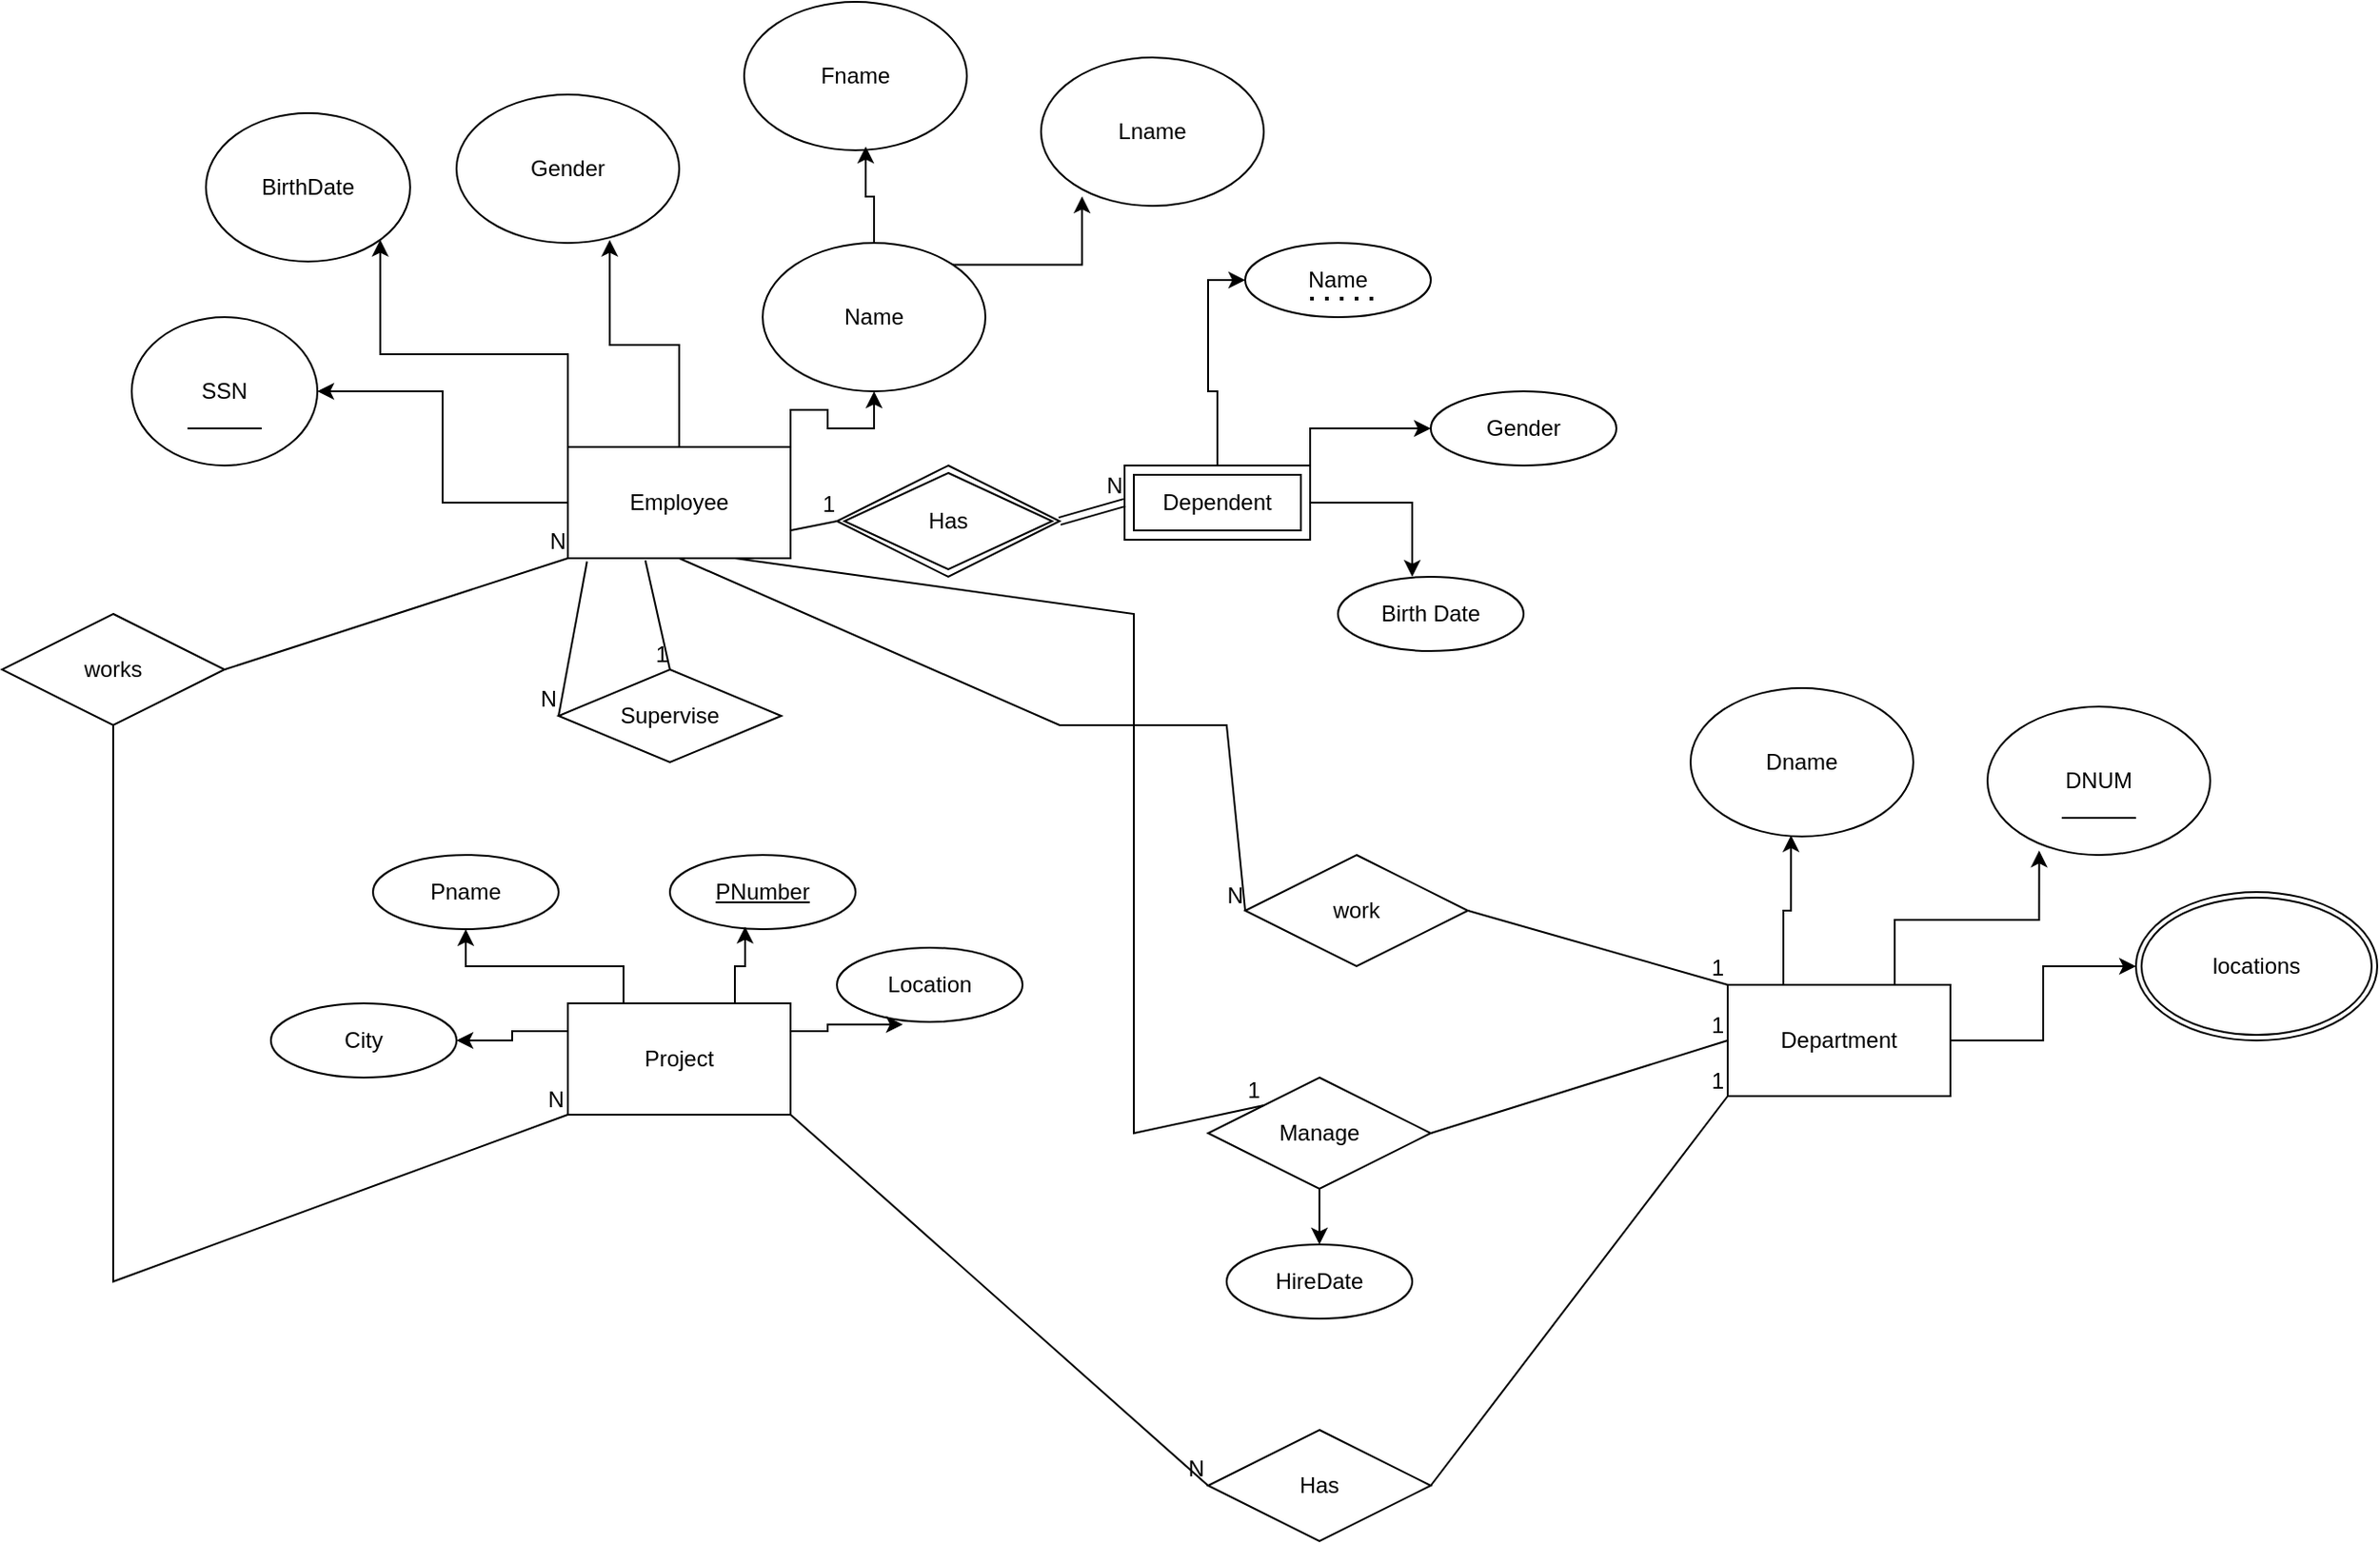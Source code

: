 <mxfile version="24.7.8">
  <diagram name="Page-1" id="-cAbnQsiZovArstY3kUe">
    <mxGraphModel dx="989" dy="581" grid="1" gridSize="10" guides="1" tooltips="1" connect="1" arrows="1" fold="1" page="1" pageScale="1" pageWidth="850" pageHeight="1100" math="0" shadow="0">
      <root>
        <mxCell id="0" />
        <mxCell id="1" parent="0" />
        <mxCell id="nu3MpTfLqzNWPV7ZX4BT-9" style="edgeStyle=orthogonalEdgeStyle;rounded=0;orthogonalLoop=1;jettySize=auto;html=1;exitX=0;exitY=0.5;exitDx=0;exitDy=0;entryX=1;entryY=0.5;entryDx=0;entryDy=0;" edge="1" parent="1" source="nu3MpTfLqzNWPV7ZX4BT-2" target="nu3MpTfLqzNWPV7ZX4BT-6">
          <mxGeometry relative="1" as="geometry" />
        </mxCell>
        <mxCell id="nu3MpTfLqzNWPV7ZX4BT-10" style="edgeStyle=orthogonalEdgeStyle;rounded=0;orthogonalLoop=1;jettySize=auto;html=1;exitX=0;exitY=0;exitDx=0;exitDy=0;entryX=1;entryY=1;entryDx=0;entryDy=0;" edge="1" parent="1" source="nu3MpTfLqzNWPV7ZX4BT-2" target="nu3MpTfLqzNWPV7ZX4BT-3">
          <mxGeometry relative="1" as="geometry" />
        </mxCell>
        <mxCell id="nu3MpTfLqzNWPV7ZX4BT-12" style="edgeStyle=orthogonalEdgeStyle;rounded=0;orthogonalLoop=1;jettySize=auto;html=1;exitX=1;exitY=0;exitDx=0;exitDy=0;entryX=0.5;entryY=1;entryDx=0;entryDy=0;" edge="1" parent="1" source="nu3MpTfLqzNWPV7ZX4BT-2" target="nu3MpTfLqzNWPV7ZX4BT-5">
          <mxGeometry relative="1" as="geometry" />
        </mxCell>
        <mxCell id="nu3MpTfLqzNWPV7ZX4BT-2" value="Employee" style="rounded=0;whiteSpace=wrap;html=1;" vertex="1" parent="1">
          <mxGeometry x="365" y="350" width="120" height="60" as="geometry" />
        </mxCell>
        <mxCell id="nu3MpTfLqzNWPV7ZX4BT-3" value="BirthDate" style="ellipse;whiteSpace=wrap;html=1;" vertex="1" parent="1">
          <mxGeometry x="170" y="170" width="110" height="80" as="geometry" />
        </mxCell>
        <mxCell id="nu3MpTfLqzNWPV7ZX4BT-4" value="Gender" style="ellipse;whiteSpace=wrap;html=1;" vertex="1" parent="1">
          <mxGeometry x="305" y="160" width="120" height="80" as="geometry" />
        </mxCell>
        <mxCell id="nu3MpTfLqzNWPV7ZX4BT-5" value="Name" style="ellipse;whiteSpace=wrap;html=1;" vertex="1" parent="1">
          <mxGeometry x="470" y="240" width="120" height="80" as="geometry" />
        </mxCell>
        <mxCell id="nu3MpTfLqzNWPV7ZX4BT-6" value="SSN" style="ellipse;whiteSpace=wrap;html=1;" vertex="1" parent="1">
          <mxGeometry x="130" y="280" width="100" height="80" as="geometry" />
        </mxCell>
        <mxCell id="nu3MpTfLqzNWPV7ZX4BT-7" value="Fname" style="ellipse;whiteSpace=wrap;html=1;" vertex="1" parent="1">
          <mxGeometry x="460" y="110" width="120" height="80" as="geometry" />
        </mxCell>
        <mxCell id="nu3MpTfLqzNWPV7ZX4BT-8" value="Lname" style="ellipse;whiteSpace=wrap;html=1;" vertex="1" parent="1">
          <mxGeometry x="620" y="140" width="120" height="80" as="geometry" />
        </mxCell>
        <mxCell id="nu3MpTfLqzNWPV7ZX4BT-11" style="edgeStyle=orthogonalEdgeStyle;rounded=0;orthogonalLoop=1;jettySize=auto;html=1;exitX=0.5;exitY=0;exitDx=0;exitDy=0;entryX=0.688;entryY=0.979;entryDx=0;entryDy=0;entryPerimeter=0;" edge="1" parent="1" source="nu3MpTfLqzNWPV7ZX4BT-2" target="nu3MpTfLqzNWPV7ZX4BT-4">
          <mxGeometry relative="1" as="geometry" />
        </mxCell>
        <mxCell id="nu3MpTfLqzNWPV7ZX4BT-13" style="edgeStyle=orthogonalEdgeStyle;rounded=0;orthogonalLoop=1;jettySize=auto;html=1;exitX=0.5;exitY=0;exitDx=0;exitDy=0;entryX=0.546;entryY=0.975;entryDx=0;entryDy=0;entryPerimeter=0;" edge="1" parent="1" source="nu3MpTfLqzNWPV7ZX4BT-5" target="nu3MpTfLqzNWPV7ZX4BT-7">
          <mxGeometry relative="1" as="geometry" />
        </mxCell>
        <mxCell id="nu3MpTfLqzNWPV7ZX4BT-14" style="edgeStyle=orthogonalEdgeStyle;rounded=0;orthogonalLoop=1;jettySize=auto;html=1;exitX=1;exitY=0;exitDx=0;exitDy=0;entryX=0.184;entryY=0.936;entryDx=0;entryDy=0;entryPerimeter=0;" edge="1" parent="1" source="nu3MpTfLqzNWPV7ZX4BT-5" target="nu3MpTfLqzNWPV7ZX4BT-8">
          <mxGeometry relative="1" as="geometry" />
        </mxCell>
        <mxCell id="nu3MpTfLqzNWPV7ZX4BT-25" style="edgeStyle=orthogonalEdgeStyle;rounded=0;orthogonalLoop=1;jettySize=auto;html=1;exitX=1;exitY=0.5;exitDx=0;exitDy=0;" edge="1" parent="1" source="nu3MpTfLqzNWPV7ZX4BT-15" target="nu3MpTfLqzNWPV7ZX4BT-22">
          <mxGeometry relative="1" as="geometry" />
        </mxCell>
        <mxCell id="nu3MpTfLqzNWPV7ZX4BT-15" value="Department" style="rounded=0;whiteSpace=wrap;html=1;" vertex="1" parent="1">
          <mxGeometry x="990" y="640" width="120" height="60" as="geometry" />
        </mxCell>
        <mxCell id="nu3MpTfLqzNWPV7ZX4BT-16" value="Dname" style="ellipse;whiteSpace=wrap;html=1;" vertex="1" parent="1">
          <mxGeometry x="970" y="480" width="120" height="80" as="geometry" />
        </mxCell>
        <mxCell id="nu3MpTfLqzNWPV7ZX4BT-17" value="DNUM" style="ellipse;whiteSpace=wrap;html=1;" vertex="1" parent="1">
          <mxGeometry x="1130" y="490" width="120" height="80" as="geometry" />
        </mxCell>
        <mxCell id="nu3MpTfLqzNWPV7ZX4BT-19" value="" style="endArrow=none;html=1;rounded=0;" edge="1" parent="1">
          <mxGeometry width="50" height="50" relative="1" as="geometry">
            <mxPoint x="160" y="340" as="sourcePoint" />
            <mxPoint x="200" y="340" as="targetPoint" />
          </mxGeometry>
        </mxCell>
        <mxCell id="nu3MpTfLqzNWPV7ZX4BT-20" value="" style="endArrow=none;html=1;rounded=0;" edge="1" parent="1">
          <mxGeometry width="50" height="50" relative="1" as="geometry">
            <mxPoint x="1170" y="550" as="sourcePoint" />
            <mxPoint x="1210" y="550" as="targetPoint" />
          </mxGeometry>
        </mxCell>
        <mxCell id="nu3MpTfLqzNWPV7ZX4BT-22" value="locations" style="ellipse;shape=doubleEllipse;margin=3;whiteSpace=wrap;html=1;align=center;" vertex="1" parent="1">
          <mxGeometry x="1210" y="590" width="130" height="80" as="geometry" />
        </mxCell>
        <mxCell id="nu3MpTfLqzNWPV7ZX4BT-23" style="edgeStyle=orthogonalEdgeStyle;rounded=0;orthogonalLoop=1;jettySize=auto;html=1;exitX=0.25;exitY=0;exitDx=0;exitDy=0;entryX=0.451;entryY=0.992;entryDx=0;entryDy=0;entryPerimeter=0;" edge="1" parent="1" source="nu3MpTfLqzNWPV7ZX4BT-15" target="nu3MpTfLqzNWPV7ZX4BT-16">
          <mxGeometry relative="1" as="geometry" />
        </mxCell>
        <mxCell id="nu3MpTfLqzNWPV7ZX4BT-24" style="edgeStyle=orthogonalEdgeStyle;rounded=0;orthogonalLoop=1;jettySize=auto;html=1;exitX=0.75;exitY=0;exitDx=0;exitDy=0;entryX=0.232;entryY=0.97;entryDx=0;entryDy=0;entryPerimeter=0;" edge="1" parent="1" source="nu3MpTfLqzNWPV7ZX4BT-15" target="nu3MpTfLqzNWPV7ZX4BT-17">
          <mxGeometry relative="1" as="geometry" />
        </mxCell>
        <mxCell id="nu3MpTfLqzNWPV7ZX4BT-33" style="edgeStyle=orthogonalEdgeStyle;rounded=0;orthogonalLoop=1;jettySize=auto;html=1;exitX=0;exitY=0.25;exitDx=0;exitDy=0;entryX=1;entryY=0.5;entryDx=0;entryDy=0;" edge="1" parent="1" source="nu3MpTfLqzNWPV7ZX4BT-26" target="nu3MpTfLqzNWPV7ZX4BT-30">
          <mxGeometry relative="1" as="geometry" />
        </mxCell>
        <mxCell id="nu3MpTfLqzNWPV7ZX4BT-34" style="edgeStyle=orthogonalEdgeStyle;rounded=0;orthogonalLoop=1;jettySize=auto;html=1;exitX=0.25;exitY=0;exitDx=0;exitDy=0;" edge="1" parent="1" source="nu3MpTfLqzNWPV7ZX4BT-26" target="nu3MpTfLqzNWPV7ZX4BT-27">
          <mxGeometry relative="1" as="geometry" />
        </mxCell>
        <mxCell id="nu3MpTfLqzNWPV7ZX4BT-26" value="Project" style="rounded=0;whiteSpace=wrap;html=1;" vertex="1" parent="1">
          <mxGeometry x="365" y="650" width="120" height="60" as="geometry" />
        </mxCell>
        <mxCell id="nu3MpTfLqzNWPV7ZX4BT-27" value="Pname" style="ellipse;whiteSpace=wrap;html=1;align=center;" vertex="1" parent="1">
          <mxGeometry x="260" y="570" width="100" height="40" as="geometry" />
        </mxCell>
        <mxCell id="nu3MpTfLqzNWPV7ZX4BT-29" value="Location" style="ellipse;whiteSpace=wrap;html=1;align=center;" vertex="1" parent="1">
          <mxGeometry x="510" y="620" width="100" height="40" as="geometry" />
        </mxCell>
        <mxCell id="nu3MpTfLqzNWPV7ZX4BT-30" value="City" style="ellipse;whiteSpace=wrap;html=1;align=center;" vertex="1" parent="1">
          <mxGeometry x="205" y="650" width="100" height="40" as="geometry" />
        </mxCell>
        <mxCell id="nu3MpTfLqzNWPV7ZX4BT-31" value="PNumber" style="ellipse;whiteSpace=wrap;html=1;align=center;fontStyle=4;" vertex="1" parent="1">
          <mxGeometry x="420" y="570" width="100" height="40" as="geometry" />
        </mxCell>
        <mxCell id="nu3MpTfLqzNWPV7ZX4BT-35" style="edgeStyle=orthogonalEdgeStyle;rounded=0;orthogonalLoop=1;jettySize=auto;html=1;exitX=0.75;exitY=0;exitDx=0;exitDy=0;entryX=0.405;entryY=0.966;entryDx=0;entryDy=0;entryPerimeter=0;" edge="1" parent="1" source="nu3MpTfLqzNWPV7ZX4BT-26" target="nu3MpTfLqzNWPV7ZX4BT-31">
          <mxGeometry relative="1" as="geometry" />
        </mxCell>
        <mxCell id="nu3MpTfLqzNWPV7ZX4BT-36" style="edgeStyle=orthogonalEdgeStyle;rounded=0;orthogonalLoop=1;jettySize=auto;html=1;exitX=1;exitY=0.25;exitDx=0;exitDy=0;entryX=0.355;entryY=1.035;entryDx=0;entryDy=0;entryPerimeter=0;" edge="1" parent="1" source="nu3MpTfLqzNWPV7ZX4BT-26" target="nu3MpTfLqzNWPV7ZX4BT-29">
          <mxGeometry relative="1" as="geometry" />
        </mxCell>
        <mxCell id="nu3MpTfLqzNWPV7ZX4BT-38" value="works" style="shape=rhombus;perimeter=rhombusPerimeter;whiteSpace=wrap;html=1;align=center;" vertex="1" parent="1">
          <mxGeometry x="60" y="440" width="120" height="60" as="geometry" />
        </mxCell>
        <mxCell id="nu3MpTfLqzNWPV7ZX4BT-47" style="edgeStyle=orthogonalEdgeStyle;rounded=0;orthogonalLoop=1;jettySize=auto;html=1;exitX=0.5;exitY=0;exitDx=0;exitDy=0;entryX=0;entryY=0.5;entryDx=0;entryDy=0;" edge="1" parent="1" source="nu3MpTfLqzNWPV7ZX4BT-42" target="nu3MpTfLqzNWPV7ZX4BT-91">
          <mxGeometry relative="1" as="geometry">
            <mxPoint x="730.0" y="280.0" as="targetPoint" />
          </mxGeometry>
        </mxCell>
        <mxCell id="nu3MpTfLqzNWPV7ZX4BT-48" style="edgeStyle=orthogonalEdgeStyle;rounded=0;orthogonalLoop=1;jettySize=auto;html=1;exitX=1;exitY=0;exitDx=0;exitDy=0;entryX=0;entryY=0.5;entryDx=0;entryDy=0;" edge="1" parent="1" source="nu3MpTfLqzNWPV7ZX4BT-42" target="nu3MpTfLqzNWPV7ZX4BT-45">
          <mxGeometry relative="1" as="geometry" />
        </mxCell>
        <mxCell id="nu3MpTfLqzNWPV7ZX4BT-42" value="Dependent" style="shape=ext;margin=3;double=1;whiteSpace=wrap;html=1;align=center;" vertex="1" parent="1">
          <mxGeometry x="665" y="360" width="100" height="40" as="geometry" />
        </mxCell>
        <mxCell id="nu3MpTfLqzNWPV7ZX4BT-45" value="Gender" style="ellipse;whiteSpace=wrap;html=1;align=center;" vertex="1" parent="1">
          <mxGeometry x="830" y="320" width="100" height="40" as="geometry" />
        </mxCell>
        <mxCell id="nu3MpTfLqzNWPV7ZX4BT-46" value="Birth Date" style="ellipse;whiteSpace=wrap;html=1;align=center;" vertex="1" parent="1">
          <mxGeometry x="780" y="420" width="100" height="40" as="geometry" />
        </mxCell>
        <mxCell id="nu3MpTfLqzNWPV7ZX4BT-49" style="edgeStyle=orthogonalEdgeStyle;rounded=0;orthogonalLoop=1;jettySize=auto;html=1;exitX=1;exitY=0.5;exitDx=0;exitDy=0;entryX=0.4;entryY=0;entryDx=0;entryDy=0;entryPerimeter=0;" edge="1" parent="1" source="nu3MpTfLqzNWPV7ZX4BT-42" target="nu3MpTfLqzNWPV7ZX4BT-46">
          <mxGeometry relative="1" as="geometry" />
        </mxCell>
        <mxCell id="nu3MpTfLqzNWPV7ZX4BT-51" value="Has" style="shape=rhombus;double=1;perimeter=rhombusPerimeter;whiteSpace=wrap;html=1;align=center;" vertex="1" parent="1">
          <mxGeometry x="510" y="360" width="120" height="60" as="geometry" />
        </mxCell>
        <mxCell id="nu3MpTfLqzNWPV7ZX4BT-59" value="" style="shape=link;html=1;rounded=0;entryX=0;entryY=0.5;entryDx=0;entryDy=0;exitX=1;exitY=0.5;exitDx=0;exitDy=0;" edge="1" parent="1" source="nu3MpTfLqzNWPV7ZX4BT-51" target="nu3MpTfLqzNWPV7ZX4BT-42">
          <mxGeometry relative="1" as="geometry">
            <mxPoint x="530" y="460" as="sourcePoint" />
            <mxPoint x="690" y="460" as="targetPoint" />
          </mxGeometry>
        </mxCell>
        <mxCell id="nu3MpTfLqzNWPV7ZX4BT-60" value="N" style="resizable=0;html=1;whiteSpace=wrap;align=right;verticalAlign=bottom;" connectable="0" vertex="1" parent="nu3MpTfLqzNWPV7ZX4BT-59">
          <mxGeometry x="1" relative="1" as="geometry" />
        </mxCell>
        <mxCell id="nu3MpTfLqzNWPV7ZX4BT-61" value="" style="endArrow=none;html=1;rounded=0;entryX=0;entryY=0.5;entryDx=0;entryDy=0;exitX=1;exitY=0.75;exitDx=0;exitDy=0;" edge="1" parent="1" source="nu3MpTfLqzNWPV7ZX4BT-2" target="nu3MpTfLqzNWPV7ZX4BT-51">
          <mxGeometry relative="1" as="geometry">
            <mxPoint x="450" y="460" as="sourcePoint" />
            <mxPoint x="610" y="460" as="targetPoint" />
          </mxGeometry>
        </mxCell>
        <mxCell id="nu3MpTfLqzNWPV7ZX4BT-62" value="1" style="resizable=0;html=1;whiteSpace=wrap;align=right;verticalAlign=bottom;" connectable="0" vertex="1" parent="nu3MpTfLqzNWPV7ZX4BT-61">
          <mxGeometry x="1" relative="1" as="geometry" />
        </mxCell>
        <mxCell id="nu3MpTfLqzNWPV7ZX4BT-70" style="edgeStyle=orthogonalEdgeStyle;rounded=0;orthogonalLoop=1;jettySize=auto;html=1;entryX=0.5;entryY=0;entryDx=0;entryDy=0;" edge="1" parent="1" source="nu3MpTfLqzNWPV7ZX4BT-63" target="nu3MpTfLqzNWPV7ZX4BT-69">
          <mxGeometry relative="1" as="geometry" />
        </mxCell>
        <mxCell id="nu3MpTfLqzNWPV7ZX4BT-63" value="Manage" style="shape=rhombus;perimeter=rhombusPerimeter;whiteSpace=wrap;html=1;align=center;" vertex="1" parent="1">
          <mxGeometry x="710" y="690" width="120" height="60" as="geometry" />
        </mxCell>
        <mxCell id="nu3MpTfLqzNWPV7ZX4BT-65" value="" style="endArrow=none;html=1;rounded=0;entryX=0;entryY=0.5;entryDx=0;entryDy=0;exitX=1;exitY=0.5;exitDx=0;exitDy=0;" edge="1" parent="1" source="nu3MpTfLqzNWPV7ZX4BT-63" target="nu3MpTfLqzNWPV7ZX4BT-15">
          <mxGeometry relative="1" as="geometry">
            <mxPoint x="750" y="690" as="sourcePoint" />
            <mxPoint x="910" y="690" as="targetPoint" />
          </mxGeometry>
        </mxCell>
        <mxCell id="nu3MpTfLqzNWPV7ZX4BT-66" value="1" style="resizable=0;html=1;whiteSpace=wrap;align=right;verticalAlign=bottom;" connectable="0" vertex="1" parent="nu3MpTfLqzNWPV7ZX4BT-65">
          <mxGeometry x="1" relative="1" as="geometry" />
        </mxCell>
        <mxCell id="nu3MpTfLqzNWPV7ZX4BT-67" value="" style="endArrow=none;html=1;rounded=0;exitX=0.75;exitY=1;exitDx=0;exitDy=0;entryX=0;entryY=0;entryDx=0;entryDy=0;" edge="1" parent="1" source="nu3MpTfLqzNWPV7ZX4BT-2" target="nu3MpTfLqzNWPV7ZX4BT-63">
          <mxGeometry relative="1" as="geometry">
            <mxPoint x="620" y="470" as="sourcePoint" />
            <mxPoint x="780" y="470" as="targetPoint" />
            <Array as="points">
              <mxPoint x="670" y="440" />
              <mxPoint x="670" y="470" />
              <mxPoint x="670" y="720" />
            </Array>
          </mxGeometry>
        </mxCell>
        <mxCell id="nu3MpTfLqzNWPV7ZX4BT-68" value="1" style="resizable=0;html=1;whiteSpace=wrap;align=right;verticalAlign=bottom;" connectable="0" vertex="1" parent="nu3MpTfLqzNWPV7ZX4BT-67">
          <mxGeometry x="1" relative="1" as="geometry" />
        </mxCell>
        <mxCell id="nu3MpTfLqzNWPV7ZX4BT-69" value="HireDate" style="ellipse;whiteSpace=wrap;html=1;align=center;" vertex="1" parent="1">
          <mxGeometry x="720" y="780" width="100" height="40" as="geometry" />
        </mxCell>
        <mxCell id="nu3MpTfLqzNWPV7ZX4BT-71" value="work" style="shape=rhombus;perimeter=rhombusPerimeter;whiteSpace=wrap;html=1;align=center;" vertex="1" parent="1">
          <mxGeometry x="730" y="570" width="120" height="60" as="geometry" />
        </mxCell>
        <mxCell id="nu3MpTfLqzNWPV7ZX4BT-72" value="" style="endArrow=none;html=1;rounded=0;exitX=1;exitY=0.5;exitDx=0;exitDy=0;entryX=0;entryY=0;entryDx=0;entryDy=0;" edge="1" parent="1" source="nu3MpTfLqzNWPV7ZX4BT-71" target="nu3MpTfLqzNWPV7ZX4BT-15">
          <mxGeometry relative="1" as="geometry">
            <mxPoint x="860" y="590" as="sourcePoint" />
            <mxPoint x="1020" y="590" as="targetPoint" />
          </mxGeometry>
        </mxCell>
        <mxCell id="nu3MpTfLqzNWPV7ZX4BT-73" value="1" style="resizable=0;html=1;whiteSpace=wrap;align=right;verticalAlign=bottom;" connectable="0" vertex="1" parent="nu3MpTfLqzNWPV7ZX4BT-72">
          <mxGeometry x="1" relative="1" as="geometry" />
        </mxCell>
        <mxCell id="nu3MpTfLqzNWPV7ZX4BT-74" value="" style="endArrow=none;html=1;rounded=0;entryX=0;entryY=0.5;entryDx=0;entryDy=0;exitX=0.5;exitY=1;exitDx=0;exitDy=0;" edge="1" parent="1" source="nu3MpTfLqzNWPV7ZX4BT-2" target="nu3MpTfLqzNWPV7ZX4BT-71">
          <mxGeometry relative="1" as="geometry">
            <mxPoint x="420" y="450" as="sourcePoint" />
            <mxPoint x="765" y="540" as="targetPoint" />
            <Array as="points">
              <mxPoint x="630" y="500" />
              <mxPoint x="720" y="500" />
            </Array>
          </mxGeometry>
        </mxCell>
        <mxCell id="nu3MpTfLqzNWPV7ZX4BT-75" value="N" style="resizable=0;html=1;whiteSpace=wrap;align=right;verticalAlign=bottom;" connectable="0" vertex="1" parent="nu3MpTfLqzNWPV7ZX4BT-74">
          <mxGeometry x="1" relative="1" as="geometry" />
        </mxCell>
        <mxCell id="nu3MpTfLqzNWPV7ZX4BT-77" value="Has" style="shape=rhombus;perimeter=rhombusPerimeter;whiteSpace=wrap;html=1;align=center;" vertex="1" parent="1">
          <mxGeometry x="710" y="880" width="120" height="60" as="geometry" />
        </mxCell>
        <mxCell id="nu3MpTfLqzNWPV7ZX4BT-78" value="" style="endArrow=none;html=1;rounded=0;exitX=1;exitY=0.5;exitDx=0;exitDy=0;entryX=0;entryY=1;entryDx=0;entryDy=0;" edge="1" parent="1" source="nu3MpTfLqzNWPV7ZX4BT-77" target="nu3MpTfLqzNWPV7ZX4BT-15">
          <mxGeometry relative="1" as="geometry">
            <mxPoint x="840" y="880" as="sourcePoint" />
            <mxPoint x="1000" y="880" as="targetPoint" />
          </mxGeometry>
        </mxCell>
        <mxCell id="nu3MpTfLqzNWPV7ZX4BT-79" value="1" style="resizable=0;html=1;whiteSpace=wrap;align=right;verticalAlign=bottom;" connectable="0" vertex="1" parent="nu3MpTfLqzNWPV7ZX4BT-78">
          <mxGeometry x="1" relative="1" as="geometry" />
        </mxCell>
        <mxCell id="nu3MpTfLqzNWPV7ZX4BT-80" value="" style="endArrow=none;html=1;rounded=0;entryX=0;entryY=0.5;entryDx=0;entryDy=0;exitX=1;exitY=1;exitDx=0;exitDy=0;" edge="1" parent="1" source="nu3MpTfLqzNWPV7ZX4BT-26" target="nu3MpTfLqzNWPV7ZX4BT-77">
          <mxGeometry relative="1" as="geometry">
            <mxPoint x="530" y="850" as="sourcePoint" />
            <mxPoint x="690" y="850" as="targetPoint" />
          </mxGeometry>
        </mxCell>
        <mxCell id="nu3MpTfLqzNWPV7ZX4BT-81" value="N" style="resizable=0;html=1;whiteSpace=wrap;align=right;verticalAlign=bottom;" connectable="0" vertex="1" parent="nu3MpTfLqzNWPV7ZX4BT-80">
          <mxGeometry x="1" relative="1" as="geometry" />
        </mxCell>
        <mxCell id="nu3MpTfLqzNWPV7ZX4BT-82" value="" style="endArrow=none;html=1;rounded=0;entryX=0;entryY=1;entryDx=0;entryDy=0;exitX=0.5;exitY=1;exitDx=0;exitDy=0;" edge="1" parent="1" source="nu3MpTfLqzNWPV7ZX4BT-38" target="nu3MpTfLqzNWPV7ZX4BT-26">
          <mxGeometry relative="1" as="geometry">
            <mxPoint x="70" y="760" as="sourcePoint" />
            <mxPoint x="260" y="790" as="targetPoint" />
            <Array as="points">
              <mxPoint x="120" y="800" />
            </Array>
          </mxGeometry>
        </mxCell>
        <mxCell id="nu3MpTfLqzNWPV7ZX4BT-83" value="N" style="resizable=0;html=1;whiteSpace=wrap;align=right;verticalAlign=bottom;" connectable="0" vertex="1" parent="nu3MpTfLqzNWPV7ZX4BT-82">
          <mxGeometry x="1" relative="1" as="geometry" />
        </mxCell>
        <mxCell id="nu3MpTfLqzNWPV7ZX4BT-84" value="" style="endArrow=none;html=1;rounded=0;exitX=1;exitY=0.5;exitDx=0;exitDy=0;entryX=0;entryY=1;entryDx=0;entryDy=0;" edge="1" parent="1" source="nu3MpTfLqzNWPV7ZX4BT-38" target="nu3MpTfLqzNWPV7ZX4BT-2">
          <mxGeometry relative="1" as="geometry">
            <mxPoint x="210" y="440" as="sourcePoint" />
            <mxPoint x="370" y="440" as="targetPoint" />
          </mxGeometry>
        </mxCell>
        <mxCell id="nu3MpTfLqzNWPV7ZX4BT-85" value="N" style="resizable=0;html=1;whiteSpace=wrap;align=right;verticalAlign=bottom;" connectable="0" vertex="1" parent="nu3MpTfLqzNWPV7ZX4BT-84">
          <mxGeometry x="1" relative="1" as="geometry" />
        </mxCell>
        <mxCell id="nu3MpTfLqzNWPV7ZX4BT-86" value="Supervise" style="shape=rhombus;perimeter=rhombusPerimeter;whiteSpace=wrap;html=1;align=center;" vertex="1" parent="1">
          <mxGeometry x="360" y="470" width="120" height="50" as="geometry" />
        </mxCell>
        <mxCell id="nu3MpTfLqzNWPV7ZX4BT-87" value="" style="endArrow=none;html=1;rounded=0;exitX=0.348;exitY=1.019;exitDx=0;exitDy=0;exitPerimeter=0;entryX=0.5;entryY=0;entryDx=0;entryDy=0;" edge="1" parent="1" source="nu3MpTfLqzNWPV7ZX4BT-2" target="nu3MpTfLqzNWPV7ZX4BT-86">
          <mxGeometry relative="1" as="geometry">
            <mxPoint x="370" y="460" as="sourcePoint" />
            <mxPoint x="530" y="460" as="targetPoint" />
          </mxGeometry>
        </mxCell>
        <mxCell id="nu3MpTfLqzNWPV7ZX4BT-88" value="1" style="resizable=0;html=1;whiteSpace=wrap;align=right;verticalAlign=bottom;" connectable="0" vertex="1" parent="nu3MpTfLqzNWPV7ZX4BT-87">
          <mxGeometry x="1" relative="1" as="geometry" />
        </mxCell>
        <mxCell id="nu3MpTfLqzNWPV7ZX4BT-89" value="" style="endArrow=none;html=1;rounded=0;exitX=0.086;exitY=1.029;exitDx=0;exitDy=0;exitPerimeter=0;entryX=0;entryY=0.5;entryDx=0;entryDy=0;" edge="1" parent="1" source="nu3MpTfLqzNWPV7ZX4BT-2" target="nu3MpTfLqzNWPV7ZX4BT-86">
          <mxGeometry relative="1" as="geometry">
            <mxPoint x="290" y="490" as="sourcePoint" />
            <mxPoint x="450" y="490" as="targetPoint" />
          </mxGeometry>
        </mxCell>
        <mxCell id="nu3MpTfLqzNWPV7ZX4BT-90" value="N" style="resizable=0;html=1;whiteSpace=wrap;align=right;verticalAlign=bottom;" connectable="0" vertex="1" parent="nu3MpTfLqzNWPV7ZX4BT-89">
          <mxGeometry x="1" relative="1" as="geometry" />
        </mxCell>
        <mxCell id="nu3MpTfLqzNWPV7ZX4BT-91" value="Name" style="ellipse;whiteSpace=wrap;html=1;align=center;" vertex="1" parent="1">
          <mxGeometry x="730" y="240" width="100" height="40" as="geometry" />
        </mxCell>
        <mxCell id="nu3MpTfLqzNWPV7ZX4BT-96" value="" style="endArrow=none;dashed=1;html=1;dashPattern=1 3;strokeWidth=2;rounded=0;" edge="1" parent="1">
          <mxGeometry width="50" height="50" relative="1" as="geometry">
            <mxPoint x="765" y="270" as="sourcePoint" />
            <mxPoint x="805" y="270" as="targetPoint" />
          </mxGeometry>
        </mxCell>
      </root>
    </mxGraphModel>
  </diagram>
</mxfile>
